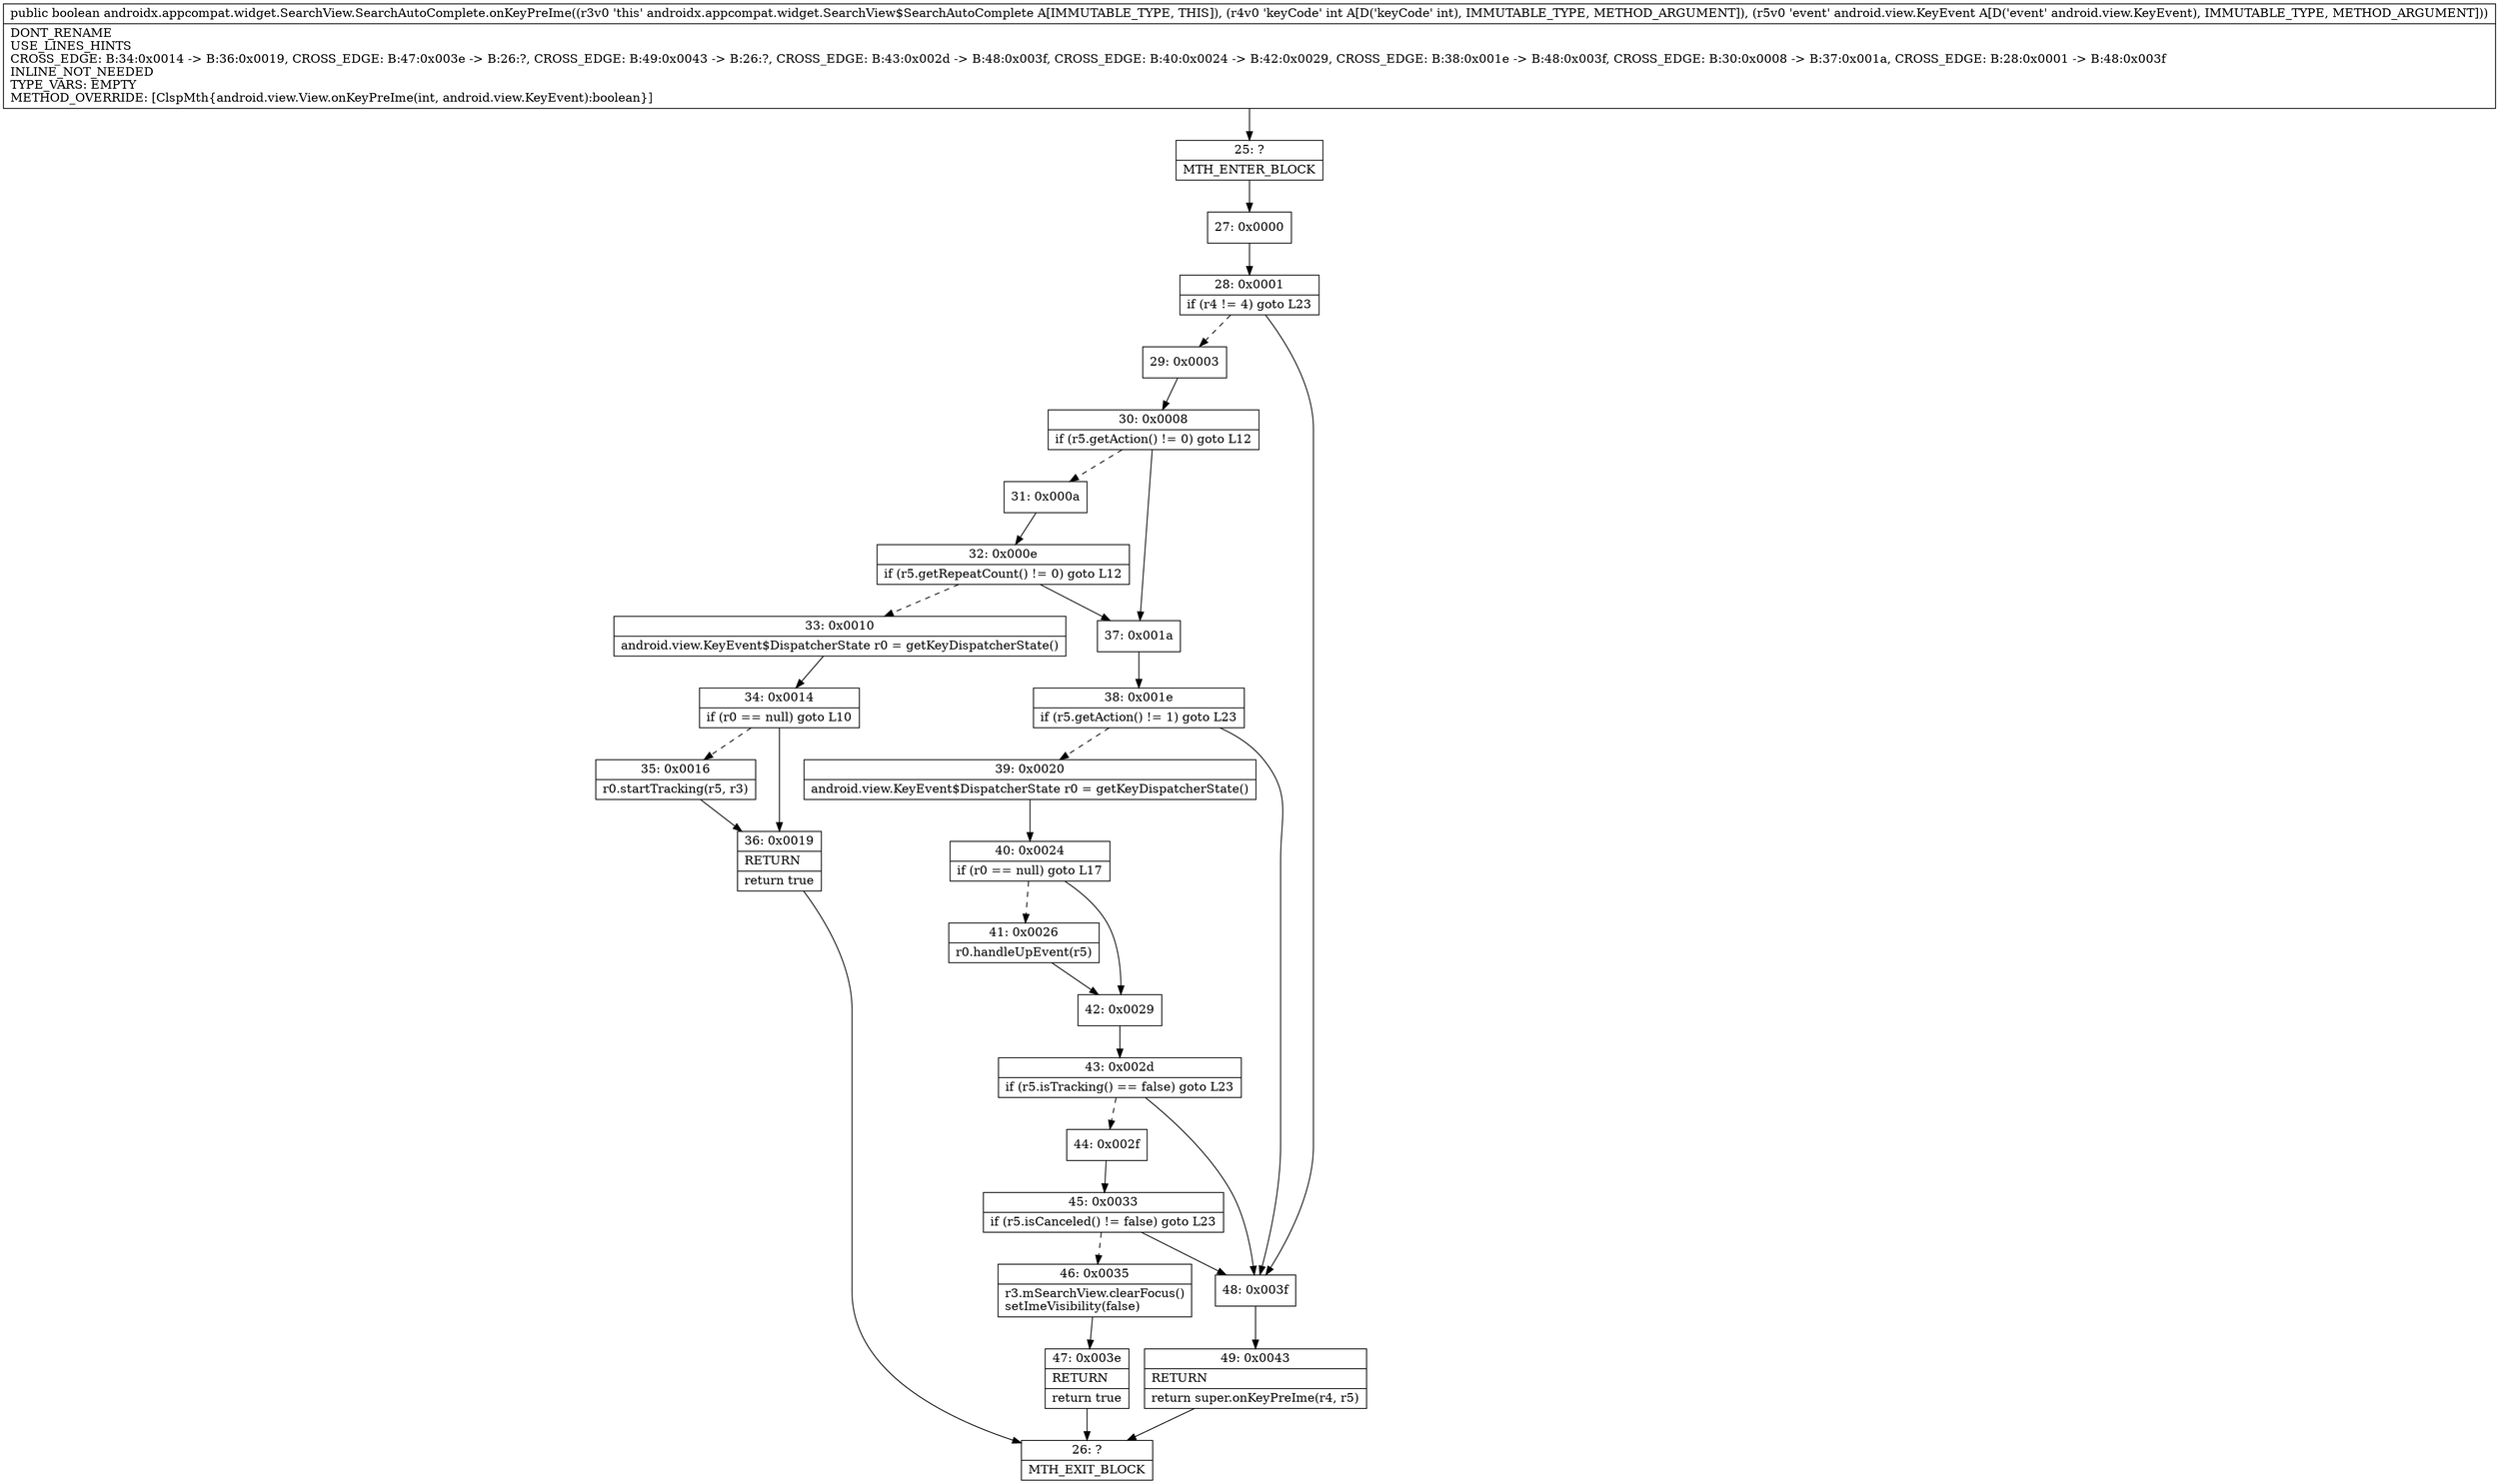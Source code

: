 digraph "CFG forandroidx.appcompat.widget.SearchView.SearchAutoComplete.onKeyPreIme(ILandroid\/view\/KeyEvent;)Z" {
Node_25 [shape=record,label="{25\:\ ?|MTH_ENTER_BLOCK\l}"];
Node_27 [shape=record,label="{27\:\ 0x0000}"];
Node_28 [shape=record,label="{28\:\ 0x0001|if (r4 != 4) goto L23\l}"];
Node_29 [shape=record,label="{29\:\ 0x0003}"];
Node_30 [shape=record,label="{30\:\ 0x0008|if (r5.getAction() != 0) goto L12\l}"];
Node_31 [shape=record,label="{31\:\ 0x000a}"];
Node_32 [shape=record,label="{32\:\ 0x000e|if (r5.getRepeatCount() != 0) goto L12\l}"];
Node_33 [shape=record,label="{33\:\ 0x0010|android.view.KeyEvent$DispatcherState r0 = getKeyDispatcherState()\l}"];
Node_34 [shape=record,label="{34\:\ 0x0014|if (r0 == null) goto L10\l}"];
Node_35 [shape=record,label="{35\:\ 0x0016|r0.startTracking(r5, r3)\l}"];
Node_36 [shape=record,label="{36\:\ 0x0019|RETURN\l|return true\l}"];
Node_26 [shape=record,label="{26\:\ ?|MTH_EXIT_BLOCK\l}"];
Node_37 [shape=record,label="{37\:\ 0x001a}"];
Node_38 [shape=record,label="{38\:\ 0x001e|if (r5.getAction() != 1) goto L23\l}"];
Node_39 [shape=record,label="{39\:\ 0x0020|android.view.KeyEvent$DispatcherState r0 = getKeyDispatcherState()\l}"];
Node_40 [shape=record,label="{40\:\ 0x0024|if (r0 == null) goto L17\l}"];
Node_41 [shape=record,label="{41\:\ 0x0026|r0.handleUpEvent(r5)\l}"];
Node_42 [shape=record,label="{42\:\ 0x0029}"];
Node_43 [shape=record,label="{43\:\ 0x002d|if (r5.isTracking() == false) goto L23\l}"];
Node_44 [shape=record,label="{44\:\ 0x002f}"];
Node_45 [shape=record,label="{45\:\ 0x0033|if (r5.isCanceled() != false) goto L23\l}"];
Node_46 [shape=record,label="{46\:\ 0x0035|r3.mSearchView.clearFocus()\lsetImeVisibility(false)\l}"];
Node_47 [shape=record,label="{47\:\ 0x003e|RETURN\l|return true\l}"];
Node_48 [shape=record,label="{48\:\ 0x003f}"];
Node_49 [shape=record,label="{49\:\ 0x0043|RETURN\l|return super.onKeyPreIme(r4, r5)\l}"];
MethodNode[shape=record,label="{public boolean androidx.appcompat.widget.SearchView.SearchAutoComplete.onKeyPreIme((r3v0 'this' androidx.appcompat.widget.SearchView$SearchAutoComplete A[IMMUTABLE_TYPE, THIS]), (r4v0 'keyCode' int A[D('keyCode' int), IMMUTABLE_TYPE, METHOD_ARGUMENT]), (r5v0 'event' android.view.KeyEvent A[D('event' android.view.KeyEvent), IMMUTABLE_TYPE, METHOD_ARGUMENT]))  | DONT_RENAME\lUSE_LINES_HINTS\lCROSS_EDGE: B:34:0x0014 \-\> B:36:0x0019, CROSS_EDGE: B:47:0x003e \-\> B:26:?, CROSS_EDGE: B:49:0x0043 \-\> B:26:?, CROSS_EDGE: B:43:0x002d \-\> B:48:0x003f, CROSS_EDGE: B:40:0x0024 \-\> B:42:0x0029, CROSS_EDGE: B:38:0x001e \-\> B:48:0x003f, CROSS_EDGE: B:30:0x0008 \-\> B:37:0x001a, CROSS_EDGE: B:28:0x0001 \-\> B:48:0x003f\lINLINE_NOT_NEEDED\lTYPE_VARS: EMPTY\lMETHOD_OVERRIDE: [ClspMth\{android.view.View.onKeyPreIme(int, android.view.KeyEvent):boolean\}]\l}"];
MethodNode -> Node_25;Node_25 -> Node_27;
Node_27 -> Node_28;
Node_28 -> Node_29[style=dashed];
Node_28 -> Node_48;
Node_29 -> Node_30;
Node_30 -> Node_31[style=dashed];
Node_30 -> Node_37;
Node_31 -> Node_32;
Node_32 -> Node_33[style=dashed];
Node_32 -> Node_37;
Node_33 -> Node_34;
Node_34 -> Node_35[style=dashed];
Node_34 -> Node_36;
Node_35 -> Node_36;
Node_36 -> Node_26;
Node_37 -> Node_38;
Node_38 -> Node_39[style=dashed];
Node_38 -> Node_48;
Node_39 -> Node_40;
Node_40 -> Node_41[style=dashed];
Node_40 -> Node_42;
Node_41 -> Node_42;
Node_42 -> Node_43;
Node_43 -> Node_44[style=dashed];
Node_43 -> Node_48;
Node_44 -> Node_45;
Node_45 -> Node_46[style=dashed];
Node_45 -> Node_48;
Node_46 -> Node_47;
Node_47 -> Node_26;
Node_48 -> Node_49;
Node_49 -> Node_26;
}

